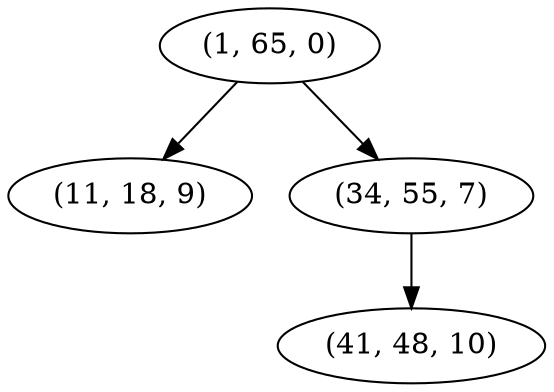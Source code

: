digraph tree {
    "(1, 65, 0)";
    "(11, 18, 9)";
    "(34, 55, 7)";
    "(41, 48, 10)";
    "(1, 65, 0)" -> "(11, 18, 9)";
    "(1, 65, 0)" -> "(34, 55, 7)";
    "(34, 55, 7)" -> "(41, 48, 10)";
}
